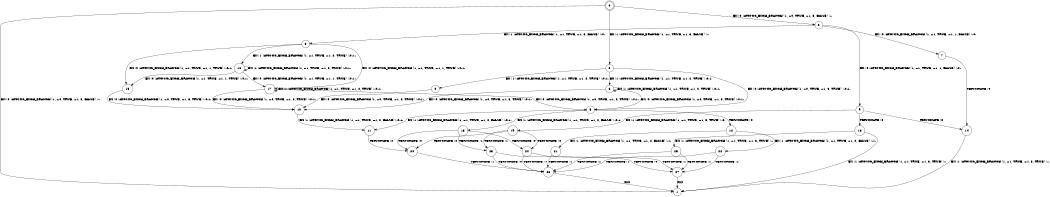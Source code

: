 digraph BCG {
size = "7, 10.5";
center = TRUE;
node [shape = circle];
0 [peripheries = 2];
0 -> 1 [label = "EX !0 !ATOMIC_EXCH_BRANCH (1, +0, TRUE, +1, 3, FALSE) !::"];
0 -> 2 [label = "EX !1 !ATOMIC_EXCH_BRANCH (1, +1, TRUE, +1, 3, FALSE) !::"];
0 -> 3 [label = "EX !0 !ATOMIC_EXCH_BRANCH (1, +0, TRUE, +1, 3, FALSE) !::"];
2 -> 4 [label = "EX !1 !ATOMIC_EXCH_BRANCH (1, +1, TRUE, +1, 2, TRUE) !:0:1:"];
2 -> 5 [label = "EX !0 !ATOMIC_EXCH_BRANCH (1, +0, TRUE, +1, 3, TRUE) !:0:1:"];
2 -> 6 [label = "EX !1 !ATOMIC_EXCH_BRANCH (1, +1, TRUE, +1, 2, TRUE) !:0:1:"];
3 -> 7 [label = "EX !0 !ATOMIC_EXCH_BRANCH (1, +1, TRUE, +1, 1, FALSE) !:0:"];
3 -> 8 [label = "EX !1 !ATOMIC_EXCH_BRANCH (1, +1, TRUE, +1, 3, FALSE) !:0:"];
3 -> 9 [label = "EX !0 !ATOMIC_EXCH_BRANCH (1, +1, TRUE, +1, 1, FALSE) !:0:"];
4 -> 10 [label = "EX !0 !ATOMIC_EXCH_BRANCH (1, +0, TRUE, +1, 3, TRUE) !:0:1:"];
5 -> 11 [label = "EX !1 !ATOMIC_EXCH_BRANCH (1, +1, TRUE, +1, 2, FALSE) !:0:1:"];
5 -> 12 [label = "TERMINATE !0"];
5 -> 13 [label = "EX !1 !ATOMIC_EXCH_BRANCH (1, +1, TRUE, +1, 2, FALSE) !:0:1:"];
6 -> 10 [label = "EX !0 !ATOMIC_EXCH_BRANCH (1, +0, TRUE, +1, 3, TRUE) !:0:1:"];
6 -> 5 [label = "EX !0 !ATOMIC_EXCH_BRANCH (1, +0, TRUE, +1, 3, TRUE) !:0:1:"];
6 -> 6 [label = "EX !1 !ATOMIC_EXCH_BRANCH (1, +1, TRUE, +1, 2, TRUE) !:0:1:"];
7 -> 14 [label = "TERMINATE !0"];
8 -> 15 [label = "EX !0 !ATOMIC_EXCH_BRANCH (1, +1, TRUE, +1, 1, TRUE) !:0:1:"];
8 -> 16 [label = "EX !1 !ATOMIC_EXCH_BRANCH (1, +1, TRUE, +1, 2, TRUE) !:0:1:"];
8 -> 17 [label = "EX !0 !ATOMIC_EXCH_BRANCH (1, +1, TRUE, +1, 1, TRUE) !:0:1:"];
9 -> 14 [label = "TERMINATE !0"];
9 -> 18 [label = "TERMINATE !0"];
9 -> 19 [label = "EX !1 !ATOMIC_EXCH_BRANCH (1, +1, TRUE, +1, 3, TRUE) !:0:"];
10 -> 11 [label = "EX !1 !ATOMIC_EXCH_BRANCH (1, +1, TRUE, +1, 2, FALSE) !:0:1:"];
11 -> 20 [label = "TERMINATE !0"];
12 -> 21 [label = "EX !1 !ATOMIC_EXCH_BRANCH (1, +1, TRUE, +1, 2, FALSE) !:1:"];
12 -> 22 [label = "EX !1 !ATOMIC_EXCH_BRANCH (1, +1, TRUE, +1, 2, FALSE) !:1:"];
13 -> 20 [label = "TERMINATE !0"];
13 -> 23 [label = "TERMINATE !1"];
13 -> 24 [label = "TERMINATE !0"];
14 -> 1 [label = "EX !1 !ATOMIC_EXCH_BRANCH (1, +1, TRUE, +1, 3, TRUE) !::"];
15 -> 10 [label = "EX !0 !ATOMIC_EXCH_BRANCH (1, +0, TRUE, +1, 3, TRUE) !:0:1:"];
16 -> 15 [label = "EX !0 !ATOMIC_EXCH_BRANCH (1, +1, TRUE, +1, 1, TRUE) !:0:1:"];
16 -> 16 [label = "EX !1 !ATOMIC_EXCH_BRANCH (1, +1, TRUE, +1, 2, TRUE) !:0:1:"];
16 -> 17 [label = "EX !0 !ATOMIC_EXCH_BRANCH (1, +1, TRUE, +1, 1, TRUE) !:0:1:"];
17 -> 10 [label = "EX !0 !ATOMIC_EXCH_BRANCH (1, +0, TRUE, +1, 3, TRUE) !:0:1:"];
17 -> 17 [label = "EX !1 !ATOMIC_EXCH_BRANCH (1, +1, TRUE, +1, 2, TRUE) !:0:1:"];
17 -> 5 [label = "EX !0 !ATOMIC_EXCH_BRANCH (1, +0, TRUE, +1, 3, TRUE) !:0:1:"];
18 -> 1 [label = "EX !1 !ATOMIC_EXCH_BRANCH (1, +1, TRUE, +1, 3, TRUE) !::"];
18 -> 25 [label = "EX !1 !ATOMIC_EXCH_BRANCH (1, +1, TRUE, +1, 3, TRUE) !::"];
19 -> 20 [label = "TERMINATE !0"];
19 -> 23 [label = "TERMINATE !1"];
19 -> 24 [label = "TERMINATE !0"];
20 -> 26 [label = "TERMINATE !1"];
21 -> 26 [label = "TERMINATE !1"];
22 -> 26 [label = "TERMINATE !1"];
22 -> 27 [label = "TERMINATE !1"];
23 -> 26 [label = "TERMINATE !0"];
23 -> 27 [label = "TERMINATE !0"];
24 -> 26 [label = "TERMINATE !1"];
24 -> 27 [label = "TERMINATE !1"];
25 -> 26 [label = "TERMINATE !1"];
25 -> 27 [label = "TERMINATE !1"];
26 -> 1 [label = "exit"];
27 -> 1 [label = "exit"];
}
